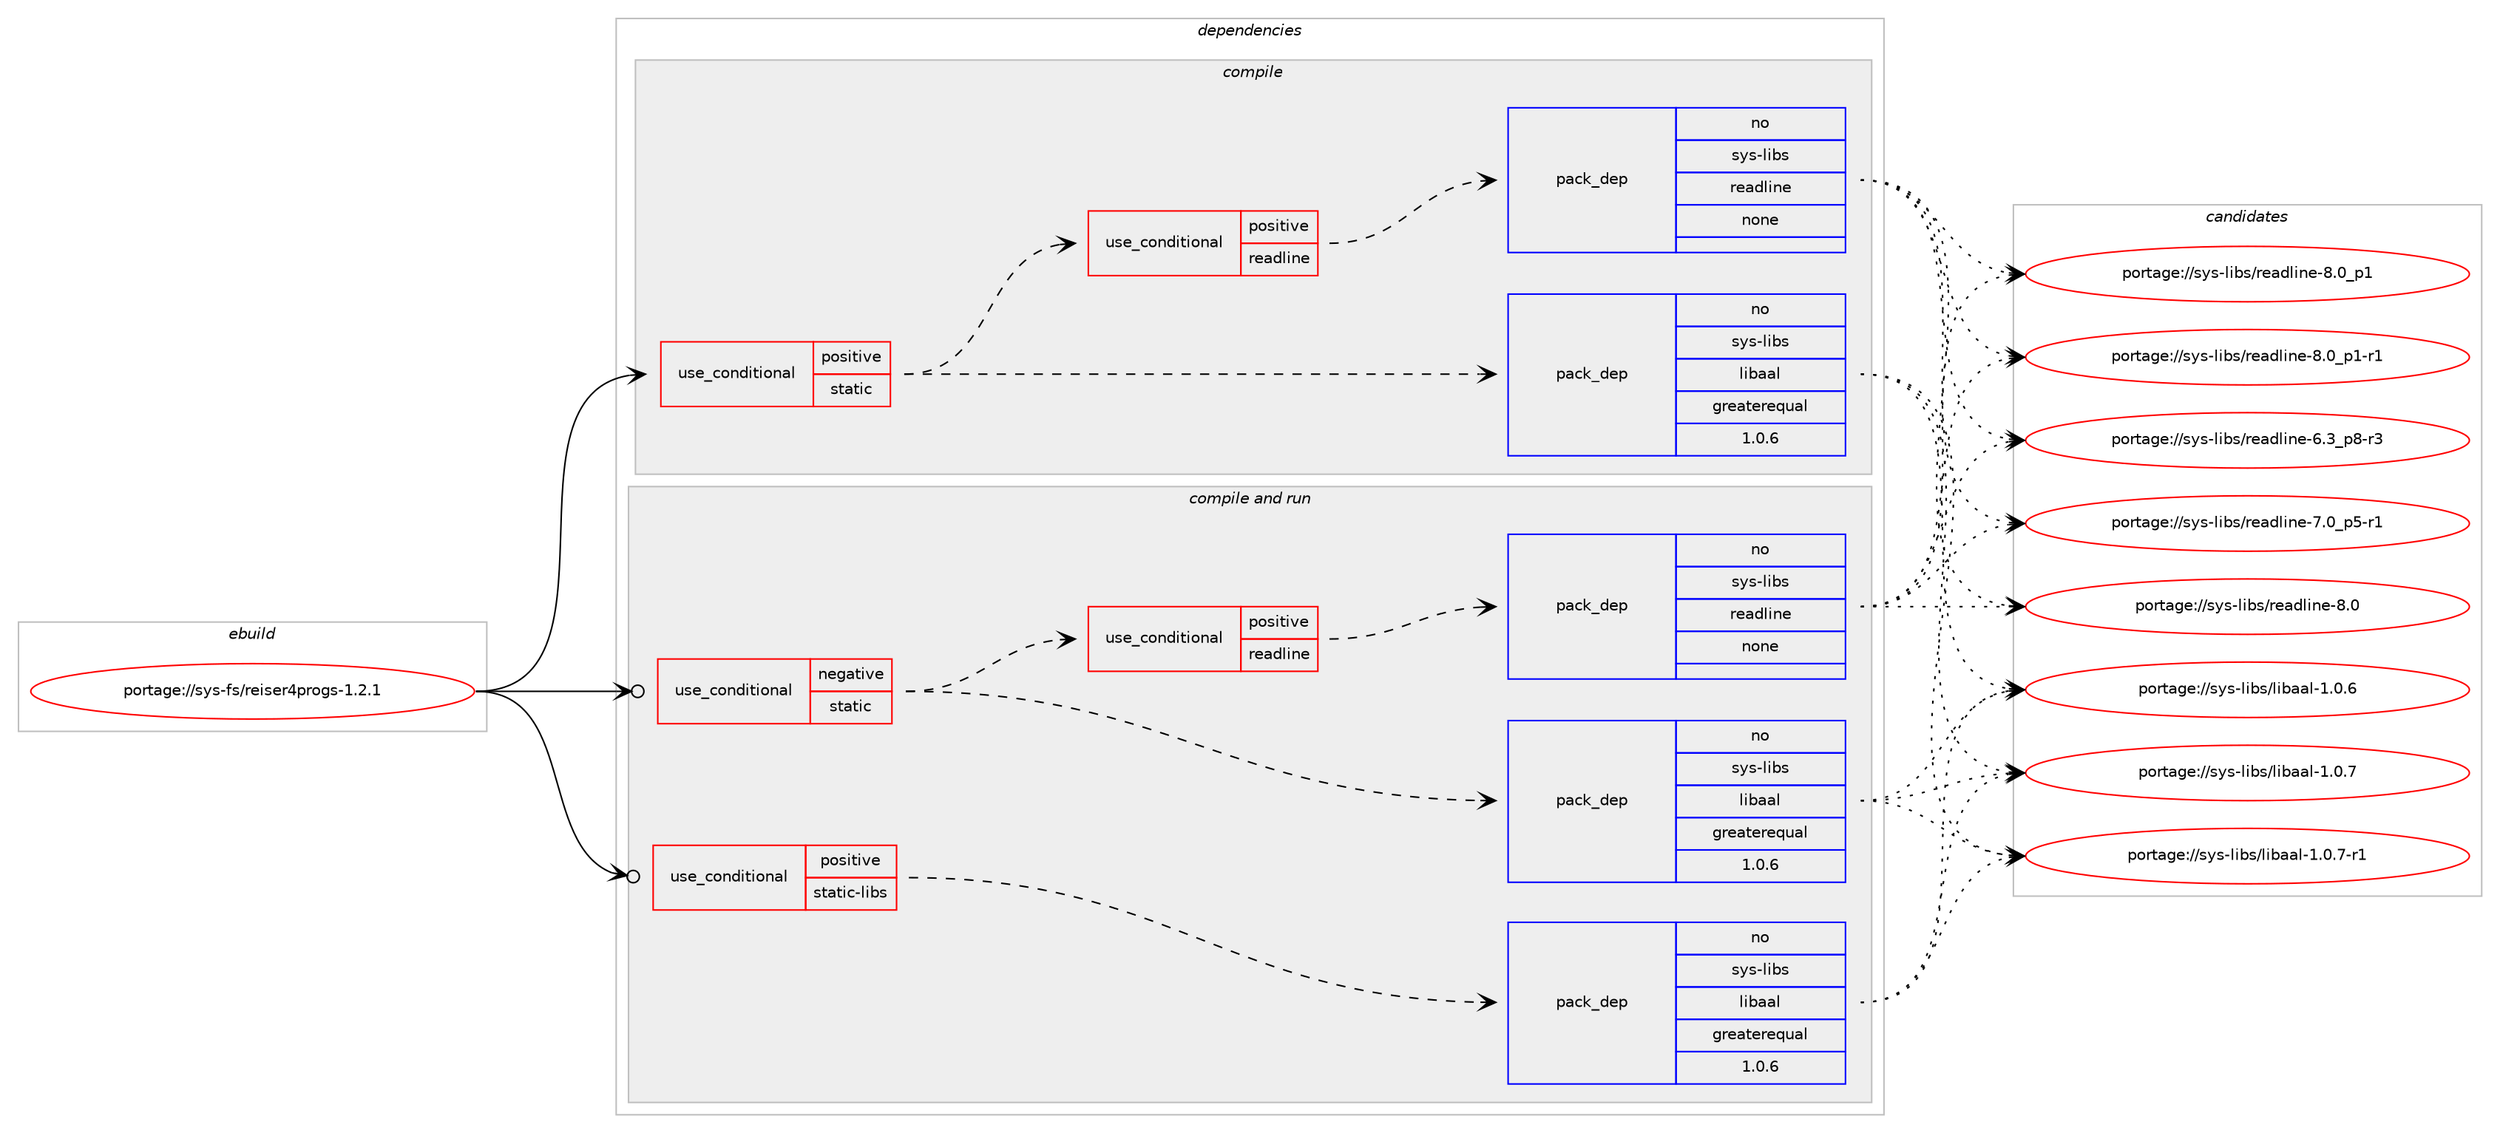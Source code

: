digraph prolog {

# *************
# Graph options
# *************

newrank=true;
concentrate=true;
compound=true;
graph [rankdir=LR,fontname=Helvetica,fontsize=10,ranksep=1.5];#, ranksep=2.5, nodesep=0.2];
edge  [arrowhead=vee];
node  [fontname=Helvetica,fontsize=10];

# **********
# The ebuild
# **********

subgraph cluster_leftcol {
color=gray;
rank=same;
label=<<i>ebuild</i>>;
id [label="portage://sys-fs/reiser4progs-1.2.1", color=red, width=4, href="../sys-fs/reiser4progs-1.2.1.svg"];
}

# ****************
# The dependencies
# ****************

subgraph cluster_midcol {
color=gray;
label=<<i>dependencies</i>>;
subgraph cluster_compile {
fillcolor="#eeeeee";
style=filled;
label=<<i>compile</i>>;
subgraph cond103160 {
dependency426253 [label=<<TABLE BORDER="0" CELLBORDER="1" CELLSPACING="0" CELLPADDING="4"><TR><TD ROWSPAN="3" CELLPADDING="10">use_conditional</TD></TR><TR><TD>positive</TD></TR><TR><TD>static</TD></TR></TABLE>>, shape=none, color=red];
subgraph pack315948 {
dependency426254 [label=<<TABLE BORDER="0" CELLBORDER="1" CELLSPACING="0" CELLPADDING="4" WIDTH="220"><TR><TD ROWSPAN="6" CELLPADDING="30">pack_dep</TD></TR><TR><TD WIDTH="110">no</TD></TR><TR><TD>sys-libs</TD></TR><TR><TD>libaal</TD></TR><TR><TD>greaterequal</TD></TR><TR><TD>1.0.6</TD></TR></TABLE>>, shape=none, color=blue];
}
dependency426253:e -> dependency426254:w [weight=20,style="dashed",arrowhead="vee"];
subgraph cond103161 {
dependency426255 [label=<<TABLE BORDER="0" CELLBORDER="1" CELLSPACING="0" CELLPADDING="4"><TR><TD ROWSPAN="3" CELLPADDING="10">use_conditional</TD></TR><TR><TD>positive</TD></TR><TR><TD>readline</TD></TR></TABLE>>, shape=none, color=red];
subgraph pack315949 {
dependency426256 [label=<<TABLE BORDER="0" CELLBORDER="1" CELLSPACING="0" CELLPADDING="4" WIDTH="220"><TR><TD ROWSPAN="6" CELLPADDING="30">pack_dep</TD></TR><TR><TD WIDTH="110">no</TD></TR><TR><TD>sys-libs</TD></TR><TR><TD>readline</TD></TR><TR><TD>none</TD></TR><TR><TD></TD></TR></TABLE>>, shape=none, color=blue];
}
dependency426255:e -> dependency426256:w [weight=20,style="dashed",arrowhead="vee"];
}
dependency426253:e -> dependency426255:w [weight=20,style="dashed",arrowhead="vee"];
}
id:e -> dependency426253:w [weight=20,style="solid",arrowhead="vee"];
}
subgraph cluster_compileandrun {
fillcolor="#eeeeee";
style=filled;
label=<<i>compile and run</i>>;
subgraph cond103162 {
dependency426257 [label=<<TABLE BORDER="0" CELLBORDER="1" CELLSPACING="0" CELLPADDING="4"><TR><TD ROWSPAN="3" CELLPADDING="10">use_conditional</TD></TR><TR><TD>negative</TD></TR><TR><TD>static</TD></TR></TABLE>>, shape=none, color=red];
subgraph pack315950 {
dependency426258 [label=<<TABLE BORDER="0" CELLBORDER="1" CELLSPACING="0" CELLPADDING="4" WIDTH="220"><TR><TD ROWSPAN="6" CELLPADDING="30">pack_dep</TD></TR><TR><TD WIDTH="110">no</TD></TR><TR><TD>sys-libs</TD></TR><TR><TD>libaal</TD></TR><TR><TD>greaterequal</TD></TR><TR><TD>1.0.6</TD></TR></TABLE>>, shape=none, color=blue];
}
dependency426257:e -> dependency426258:w [weight=20,style="dashed",arrowhead="vee"];
subgraph cond103163 {
dependency426259 [label=<<TABLE BORDER="0" CELLBORDER="1" CELLSPACING="0" CELLPADDING="4"><TR><TD ROWSPAN="3" CELLPADDING="10">use_conditional</TD></TR><TR><TD>positive</TD></TR><TR><TD>readline</TD></TR></TABLE>>, shape=none, color=red];
subgraph pack315951 {
dependency426260 [label=<<TABLE BORDER="0" CELLBORDER="1" CELLSPACING="0" CELLPADDING="4" WIDTH="220"><TR><TD ROWSPAN="6" CELLPADDING="30">pack_dep</TD></TR><TR><TD WIDTH="110">no</TD></TR><TR><TD>sys-libs</TD></TR><TR><TD>readline</TD></TR><TR><TD>none</TD></TR><TR><TD></TD></TR></TABLE>>, shape=none, color=blue];
}
dependency426259:e -> dependency426260:w [weight=20,style="dashed",arrowhead="vee"];
}
dependency426257:e -> dependency426259:w [weight=20,style="dashed",arrowhead="vee"];
}
id:e -> dependency426257:w [weight=20,style="solid",arrowhead="odotvee"];
subgraph cond103164 {
dependency426261 [label=<<TABLE BORDER="0" CELLBORDER="1" CELLSPACING="0" CELLPADDING="4"><TR><TD ROWSPAN="3" CELLPADDING="10">use_conditional</TD></TR><TR><TD>positive</TD></TR><TR><TD>static-libs</TD></TR></TABLE>>, shape=none, color=red];
subgraph pack315952 {
dependency426262 [label=<<TABLE BORDER="0" CELLBORDER="1" CELLSPACING="0" CELLPADDING="4" WIDTH="220"><TR><TD ROWSPAN="6" CELLPADDING="30">pack_dep</TD></TR><TR><TD WIDTH="110">no</TD></TR><TR><TD>sys-libs</TD></TR><TR><TD>libaal</TD></TR><TR><TD>greaterequal</TD></TR><TR><TD>1.0.6</TD></TR></TABLE>>, shape=none, color=blue];
}
dependency426261:e -> dependency426262:w [weight=20,style="dashed",arrowhead="vee"];
}
id:e -> dependency426261:w [weight=20,style="solid",arrowhead="odotvee"];
}
subgraph cluster_run {
fillcolor="#eeeeee";
style=filled;
label=<<i>run</i>>;
}
}

# **************
# The candidates
# **************

subgraph cluster_choices {
rank=same;
color=gray;
label=<<i>candidates</i>>;

subgraph choice315948 {
color=black;
nodesep=1;
choiceportage115121115451081059811547108105989797108454946484654 [label="portage://sys-libs/libaal-1.0.6", color=red, width=4,href="../sys-libs/libaal-1.0.6.svg"];
choiceportage115121115451081059811547108105989797108454946484655 [label="portage://sys-libs/libaal-1.0.7", color=red, width=4,href="../sys-libs/libaal-1.0.7.svg"];
choiceportage1151211154510810598115471081059897971084549464846554511449 [label="portage://sys-libs/libaal-1.0.7-r1", color=red, width=4,href="../sys-libs/libaal-1.0.7-r1.svg"];
dependency426254:e -> choiceportage115121115451081059811547108105989797108454946484654:w [style=dotted,weight="100"];
dependency426254:e -> choiceportage115121115451081059811547108105989797108454946484655:w [style=dotted,weight="100"];
dependency426254:e -> choiceportage1151211154510810598115471081059897971084549464846554511449:w [style=dotted,weight="100"];
}
subgraph choice315949 {
color=black;
nodesep=1;
choiceportage115121115451081059811547114101971001081051101014554465195112564511451 [label="portage://sys-libs/readline-6.3_p8-r3", color=red, width=4,href="../sys-libs/readline-6.3_p8-r3.svg"];
choiceportage115121115451081059811547114101971001081051101014555464895112534511449 [label="portage://sys-libs/readline-7.0_p5-r1", color=red, width=4,href="../sys-libs/readline-7.0_p5-r1.svg"];
choiceportage1151211154510810598115471141019710010810511010145564648 [label="portage://sys-libs/readline-8.0", color=red, width=4,href="../sys-libs/readline-8.0.svg"];
choiceportage11512111545108105981154711410197100108105110101455646489511249 [label="portage://sys-libs/readline-8.0_p1", color=red, width=4,href="../sys-libs/readline-8.0_p1.svg"];
choiceportage115121115451081059811547114101971001081051101014556464895112494511449 [label="portage://sys-libs/readline-8.0_p1-r1", color=red, width=4,href="../sys-libs/readline-8.0_p1-r1.svg"];
dependency426256:e -> choiceportage115121115451081059811547114101971001081051101014554465195112564511451:w [style=dotted,weight="100"];
dependency426256:e -> choiceportage115121115451081059811547114101971001081051101014555464895112534511449:w [style=dotted,weight="100"];
dependency426256:e -> choiceportage1151211154510810598115471141019710010810511010145564648:w [style=dotted,weight="100"];
dependency426256:e -> choiceportage11512111545108105981154711410197100108105110101455646489511249:w [style=dotted,weight="100"];
dependency426256:e -> choiceportage115121115451081059811547114101971001081051101014556464895112494511449:w [style=dotted,weight="100"];
}
subgraph choice315950 {
color=black;
nodesep=1;
choiceportage115121115451081059811547108105989797108454946484654 [label="portage://sys-libs/libaal-1.0.6", color=red, width=4,href="../sys-libs/libaal-1.0.6.svg"];
choiceportage115121115451081059811547108105989797108454946484655 [label="portage://sys-libs/libaal-1.0.7", color=red, width=4,href="../sys-libs/libaal-1.0.7.svg"];
choiceportage1151211154510810598115471081059897971084549464846554511449 [label="portage://sys-libs/libaal-1.0.7-r1", color=red, width=4,href="../sys-libs/libaal-1.0.7-r1.svg"];
dependency426258:e -> choiceportage115121115451081059811547108105989797108454946484654:w [style=dotted,weight="100"];
dependency426258:e -> choiceportage115121115451081059811547108105989797108454946484655:w [style=dotted,weight="100"];
dependency426258:e -> choiceportage1151211154510810598115471081059897971084549464846554511449:w [style=dotted,weight="100"];
}
subgraph choice315951 {
color=black;
nodesep=1;
choiceportage115121115451081059811547114101971001081051101014554465195112564511451 [label="portage://sys-libs/readline-6.3_p8-r3", color=red, width=4,href="../sys-libs/readline-6.3_p8-r3.svg"];
choiceportage115121115451081059811547114101971001081051101014555464895112534511449 [label="portage://sys-libs/readline-7.0_p5-r1", color=red, width=4,href="../sys-libs/readline-7.0_p5-r1.svg"];
choiceportage1151211154510810598115471141019710010810511010145564648 [label="portage://sys-libs/readline-8.0", color=red, width=4,href="../sys-libs/readline-8.0.svg"];
choiceportage11512111545108105981154711410197100108105110101455646489511249 [label="portage://sys-libs/readline-8.0_p1", color=red, width=4,href="../sys-libs/readline-8.0_p1.svg"];
choiceportage115121115451081059811547114101971001081051101014556464895112494511449 [label="portage://sys-libs/readline-8.0_p1-r1", color=red, width=4,href="../sys-libs/readline-8.0_p1-r1.svg"];
dependency426260:e -> choiceportage115121115451081059811547114101971001081051101014554465195112564511451:w [style=dotted,weight="100"];
dependency426260:e -> choiceportage115121115451081059811547114101971001081051101014555464895112534511449:w [style=dotted,weight="100"];
dependency426260:e -> choiceportage1151211154510810598115471141019710010810511010145564648:w [style=dotted,weight="100"];
dependency426260:e -> choiceportage11512111545108105981154711410197100108105110101455646489511249:w [style=dotted,weight="100"];
dependency426260:e -> choiceportage115121115451081059811547114101971001081051101014556464895112494511449:w [style=dotted,weight="100"];
}
subgraph choice315952 {
color=black;
nodesep=1;
choiceportage115121115451081059811547108105989797108454946484654 [label="portage://sys-libs/libaal-1.0.6", color=red, width=4,href="../sys-libs/libaal-1.0.6.svg"];
choiceportage115121115451081059811547108105989797108454946484655 [label="portage://sys-libs/libaal-1.0.7", color=red, width=4,href="../sys-libs/libaal-1.0.7.svg"];
choiceportage1151211154510810598115471081059897971084549464846554511449 [label="portage://sys-libs/libaal-1.0.7-r1", color=red, width=4,href="../sys-libs/libaal-1.0.7-r1.svg"];
dependency426262:e -> choiceportage115121115451081059811547108105989797108454946484654:w [style=dotted,weight="100"];
dependency426262:e -> choiceportage115121115451081059811547108105989797108454946484655:w [style=dotted,weight="100"];
dependency426262:e -> choiceportage1151211154510810598115471081059897971084549464846554511449:w [style=dotted,weight="100"];
}
}

}

